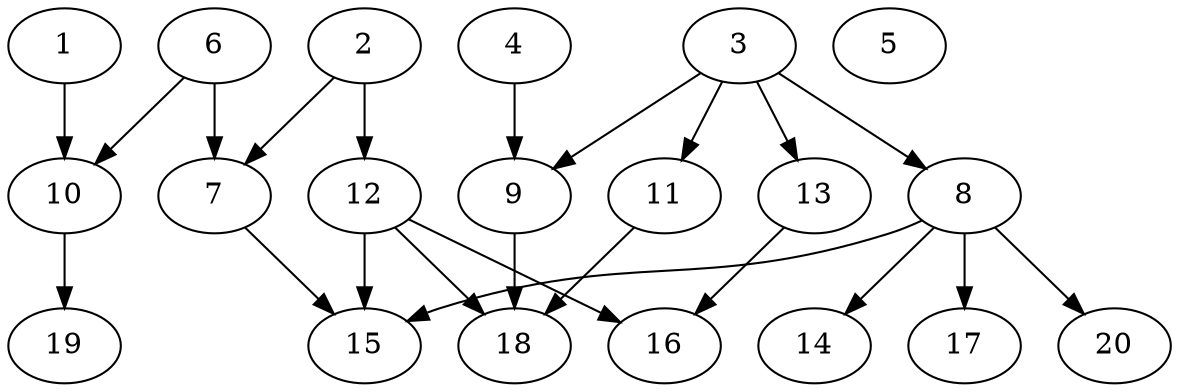// DAG automatically generated by daggen at Wed Jul 24 22:02:40 2019
// ./daggen --dot -n 20 --ccr 0.5 --fat 0.6 --regular 0.5 --density 0.5 --mindata 5242880 --maxdata 52428800 
digraph G {
  1 [size="83111936", alpha="0.13", expect_size="41555968"] 
  1 -> 10 [size ="41555968"]
  2 [size="24795136", alpha="0.20", expect_size="12397568"] 
  2 -> 7 [size ="12397568"]
  2 -> 12 [size ="12397568"]
  3 [size="79597568", alpha="0.03", expect_size="39798784"] 
  3 -> 8 [size ="39798784"]
  3 -> 9 [size ="39798784"]
  3 -> 11 [size ="39798784"]
  3 -> 13 [size ="39798784"]
  4 [size="82712576", alpha="0.02", expect_size="41356288"] 
  4 -> 9 [size ="41356288"]
  5 [size="60733440", alpha="0.12", expect_size="30366720"] 
  6 [size="67864576", alpha="0.01", expect_size="33932288"] 
  6 -> 7 [size ="33932288"]
  6 -> 10 [size ="33932288"]
  7 [size="74842112", alpha="0.03", expect_size="37421056"] 
  7 -> 15 [size ="37421056"]
  8 [size="91322368", alpha="0.11", expect_size="45661184"] 
  8 -> 14 [size ="45661184"]
  8 -> 15 [size ="45661184"]
  8 -> 17 [size ="45661184"]
  8 -> 20 [size ="45661184"]
  9 [size="101287936", alpha="0.01", expect_size="50643968"] 
  9 -> 18 [size ="50643968"]
  10 [size="62683136", alpha="0.16", expect_size="31341568"] 
  10 -> 19 [size ="31341568"]
  11 [size="31346688", alpha="0.18", expect_size="15673344"] 
  11 -> 18 [size ="15673344"]
  12 [size="94134272", alpha="0.11", expect_size="47067136"] 
  12 -> 15 [size ="47067136"]
  12 -> 16 [size ="47067136"]
  12 -> 18 [size ="47067136"]
  13 [size="93159424", alpha="0.14", expect_size="46579712"] 
  13 -> 16 [size ="46579712"]
  14 [size="11325440", alpha="0.18", expect_size="5662720"] 
  15 [size="20629504", alpha="0.01", expect_size="10314752"] 
  16 [size="79042560", alpha="0.19", expect_size="39521280"] 
  17 [size="85897216", alpha="0.15", expect_size="42948608"] 
  18 [size="98791424", alpha="0.19", expect_size="49395712"] 
  19 [size="58128384", alpha="0.03", expect_size="29064192"] 
  20 [size="61423616", alpha="0.17", expect_size="30711808"] 
}
